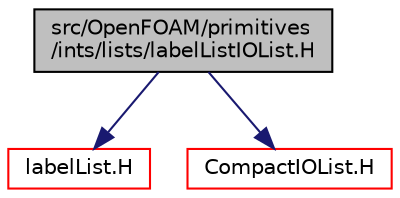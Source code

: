 digraph "src/OpenFOAM/primitives/ints/lists/labelListIOList.H"
{
  bgcolor="transparent";
  edge [fontname="Helvetica",fontsize="10",labelfontname="Helvetica",labelfontsize="10"];
  node [fontname="Helvetica",fontsize="10",shape=record];
  Node1 [label="src/OpenFOAM/primitives\l/ints/lists/labelListIOList.H",height=0.2,width=0.4,color="black", fillcolor="grey75", style="filled", fontcolor="black"];
  Node1 -> Node2 [color="midnightblue",fontsize="10",style="solid",fontname="Helvetica"];
  Node2 [label="labelList.H",height=0.2,width=0.4,color="red",URL="$a09015.html"];
  Node1 -> Node3 [color="midnightblue",fontsize="10",style="solid",fontname="Helvetica"];
  Node3 [label="CompactIOList.H",height=0.2,width=0.4,color="red",URL="$a07882.html"];
}
